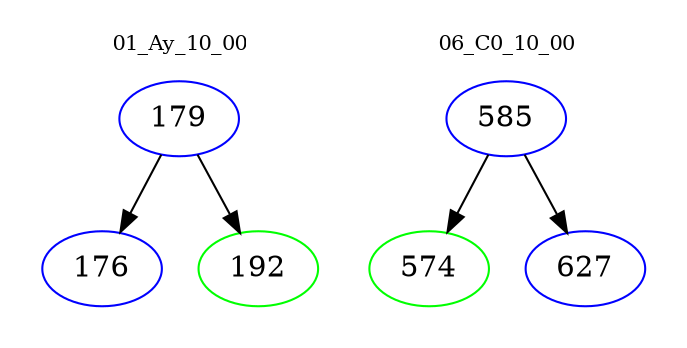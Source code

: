 digraph{
subgraph cluster_0 {
color = white
label = "01_Ay_10_00";
fontsize=10;
T0_179 [label="179", color="blue"]
T0_179 -> T0_176 [color="black"]
T0_176 [label="176", color="blue"]
T0_179 -> T0_192 [color="black"]
T0_192 [label="192", color="green"]
}
subgraph cluster_1 {
color = white
label = "06_C0_10_00";
fontsize=10;
T1_585 [label="585", color="blue"]
T1_585 -> T1_574 [color="black"]
T1_574 [label="574", color="green"]
T1_585 -> T1_627 [color="black"]
T1_627 [label="627", color="blue"]
}
}
